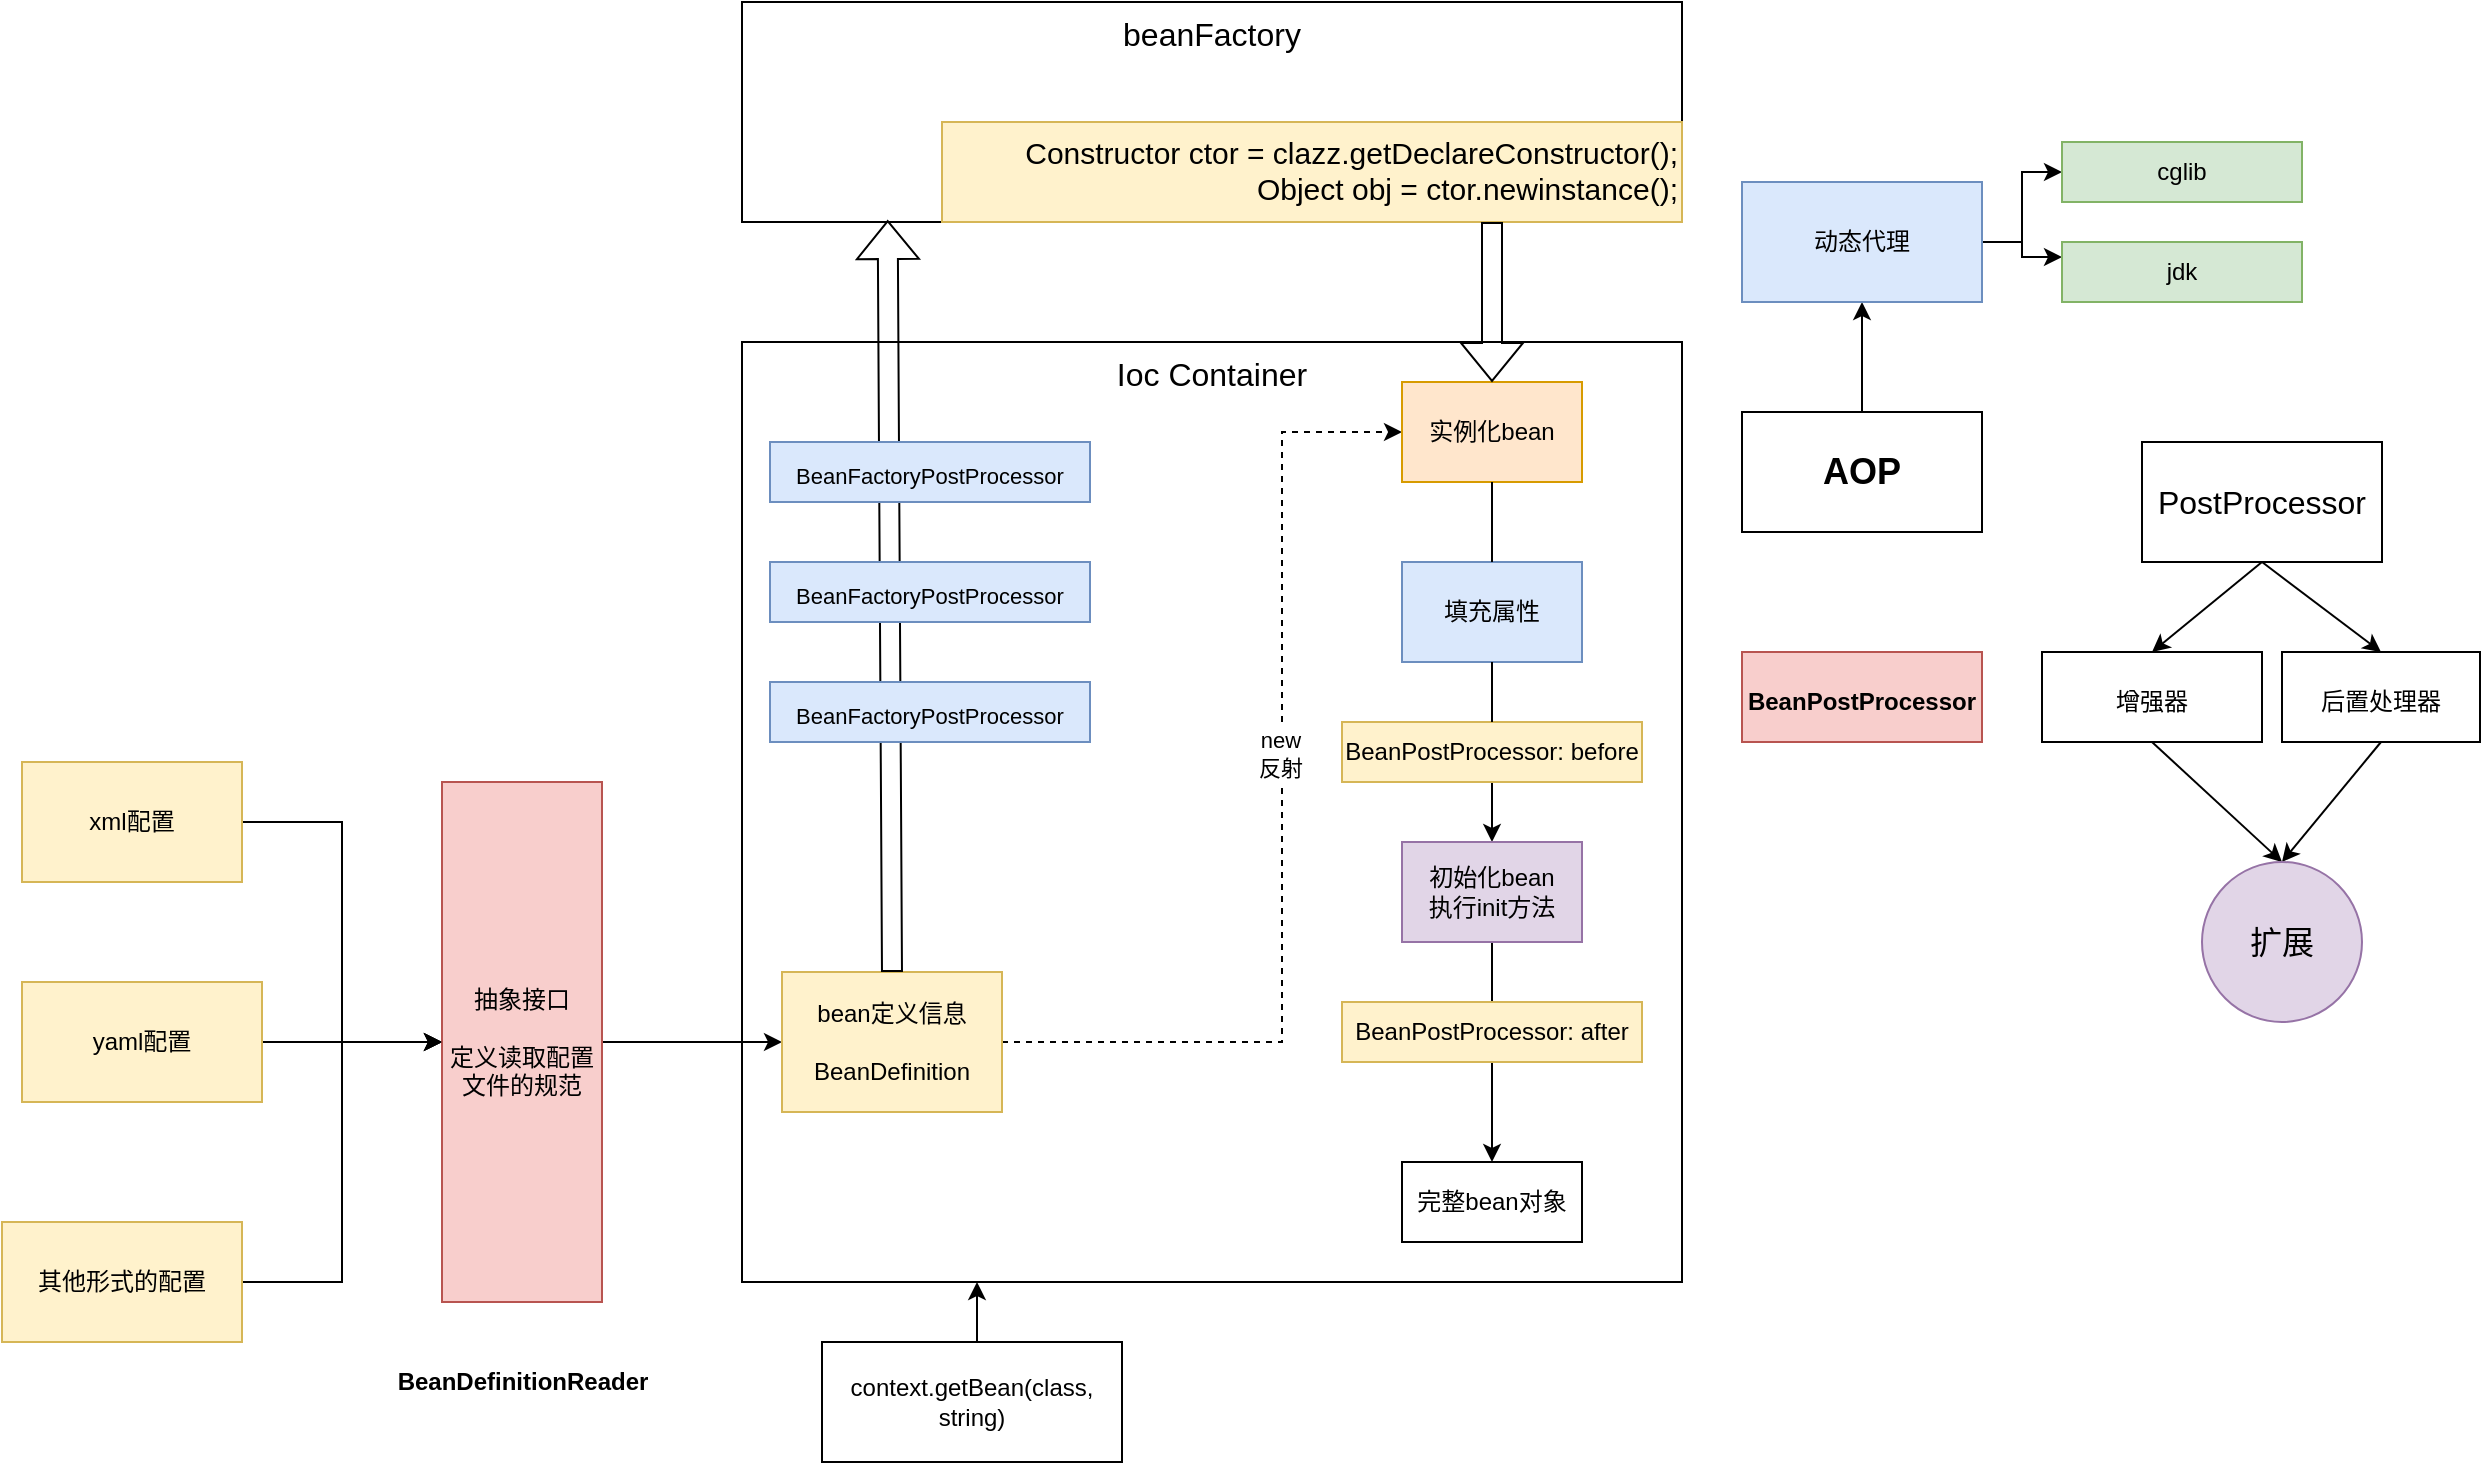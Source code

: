 <mxfile version="16.4.6" type="github">
  <diagram id="GTqQwn-BYpsyxhlhB6gD" name="第 1 页">
    <mxGraphModel dx="946" dy="2185" grid="1" gridSize="10" guides="1" tooltips="1" connect="1" arrows="1" fold="1" page="1" pageScale="1" pageWidth="827" pageHeight="1169" math="0" shadow="0">
      <root>
        <mxCell id="0" />
        <mxCell id="1" parent="0" />
        <mxCell id="BKS__MrW8ptgUIP7V3R3-1" value="&lt;font style=&quot;font-size: 16px&quot;&gt;Ioc Container&lt;/font&gt;" style="whiteSpace=wrap;html=1;aspect=fixed;align=center;verticalAlign=top;" vertex="1" parent="1">
          <mxGeometry x="400" y="100" width="470" height="470" as="geometry" />
        </mxCell>
        <mxCell id="BKS__MrW8ptgUIP7V3R3-33" style="edgeStyle=orthogonalEdgeStyle;rounded=0;orthogonalLoop=1;jettySize=auto;html=1;exitX=0.5;exitY=0;exitDx=0;exitDy=0;entryX=0.25;entryY=1;entryDx=0;entryDy=0;" edge="1" parent="1" source="BKS__MrW8ptgUIP7V3R3-9" target="BKS__MrW8ptgUIP7V3R3-1">
          <mxGeometry relative="1" as="geometry" />
        </mxCell>
        <mxCell id="BKS__MrW8ptgUIP7V3R3-9" value="context.getBean(class,&lt;br&gt;string)" style="rounded=0;whiteSpace=wrap;html=1;" vertex="1" parent="1">
          <mxGeometry x="440" y="600" width="150" height="60" as="geometry" />
        </mxCell>
        <mxCell id="BKS__MrW8ptgUIP7V3R3-27" style="edgeStyle=orthogonalEdgeStyle;rounded=0;orthogonalLoop=1;jettySize=auto;html=1;exitX=1;exitY=0.5;exitDx=0;exitDy=0;entryX=0;entryY=0.5;entryDx=0;entryDy=0;" edge="1" parent="1" source="BKS__MrW8ptgUIP7V3R3-12" target="BKS__MrW8ptgUIP7V3R3-14">
          <mxGeometry relative="1" as="geometry" />
        </mxCell>
        <mxCell id="BKS__MrW8ptgUIP7V3R3-12" value="xml配置" style="rounded=0;whiteSpace=wrap;html=1;fillColor=#fff2cc;strokeColor=#d6b656;" vertex="1" parent="1">
          <mxGeometry x="40" y="310" width="110" height="60" as="geometry" />
        </mxCell>
        <mxCell id="BKS__MrW8ptgUIP7V3R3-28" style="edgeStyle=orthogonalEdgeStyle;rounded=0;orthogonalLoop=1;jettySize=auto;html=1;exitX=1;exitY=0.5;exitDx=0;exitDy=0;entryX=0;entryY=0.5;entryDx=0;entryDy=0;" edge="1" parent="1" source="BKS__MrW8ptgUIP7V3R3-13" target="BKS__MrW8ptgUIP7V3R3-14">
          <mxGeometry relative="1" as="geometry" />
        </mxCell>
        <mxCell id="BKS__MrW8ptgUIP7V3R3-13" value="yaml配置" style="rounded=0;whiteSpace=wrap;html=1;fillColor=#fff2cc;strokeColor=#d6b656;" vertex="1" parent="1">
          <mxGeometry x="40" y="420" width="120" height="60" as="geometry" />
        </mxCell>
        <mxCell id="BKS__MrW8ptgUIP7V3R3-23" style="edgeStyle=none;rounded=0;orthogonalLoop=1;jettySize=auto;html=1;exitX=1;exitY=0.5;exitDx=0;exitDy=0;entryX=0.5;entryY=1;entryDx=0;entryDy=0;" edge="1" parent="1" source="BKS__MrW8ptgUIP7V3R3-14" target="BKS__MrW8ptgUIP7V3R3-7">
          <mxGeometry relative="1" as="geometry" />
        </mxCell>
        <mxCell id="BKS__MrW8ptgUIP7V3R3-14" value="抽象接口&lt;br&gt;&lt;br&gt;定义读取配置文件的规范" style="rounded=0;whiteSpace=wrap;html=1;fillColor=#f8cecc;strokeColor=#b85450;" vertex="1" parent="1">
          <mxGeometry x="250" y="320" width="80" height="260" as="geometry" />
        </mxCell>
        <mxCell id="BKS__MrW8ptgUIP7V3R3-29" style="edgeStyle=orthogonalEdgeStyle;rounded=0;orthogonalLoop=1;jettySize=auto;html=1;exitX=1;exitY=0.5;exitDx=0;exitDy=0;entryX=0;entryY=0.5;entryDx=0;entryDy=0;" edge="1" parent="1" source="BKS__MrW8ptgUIP7V3R3-15" target="BKS__MrW8ptgUIP7V3R3-14">
          <mxGeometry relative="1" as="geometry" />
        </mxCell>
        <mxCell id="BKS__MrW8ptgUIP7V3R3-15" value="其他形式的配置" style="rounded=0;whiteSpace=wrap;html=1;fillColor=#fff2cc;strokeColor=#d6b656;" vertex="1" parent="1">
          <mxGeometry x="30" y="540" width="120" height="60" as="geometry" />
        </mxCell>
        <mxCell id="BKS__MrW8ptgUIP7V3R3-38" style="edgeStyle=orthogonalEdgeStyle;rounded=0;orthogonalLoop=1;jettySize=auto;html=1;exitX=0.5;exitY=0;exitDx=0;exitDy=0;entryX=0;entryY=0.5;entryDx=0;entryDy=0;dashed=1;" edge="1" parent="1" source="BKS__MrW8ptgUIP7V3R3-7" target="BKS__MrW8ptgUIP7V3R3-34">
          <mxGeometry relative="1" as="geometry">
            <Array as="points">
              <mxPoint x="670" y="450" />
              <mxPoint x="670" y="145" />
            </Array>
          </mxGeometry>
        </mxCell>
        <mxCell id="BKS__MrW8ptgUIP7V3R3-39" value="new&lt;br&gt;反射" style="edgeLabel;html=1;align=center;verticalAlign=middle;resizable=0;points=[];" vertex="1" connectable="0" parent="BKS__MrW8ptgUIP7V3R3-38">
          <mxGeometry x="0.125" y="1" relative="1" as="geometry">
            <mxPoint as="offset" />
          </mxGeometry>
        </mxCell>
        <mxCell id="BKS__MrW8ptgUIP7V3R3-7" value="bean定义信息&lt;br&gt;&lt;br&gt;BeanDefinition" style="rounded=0;whiteSpace=wrap;html=1;direction=south;fillColor=#fff2cc;strokeColor=#d6b656;" vertex="1" parent="1">
          <mxGeometry x="420" y="415" width="110" height="70" as="geometry" />
        </mxCell>
        <mxCell id="BKS__MrW8ptgUIP7V3R3-24" value="BeanDefinitionReader" style="text;html=1;resizable=0;autosize=1;align=center;verticalAlign=middle;points=[];fillColor=none;strokeColor=none;rounded=0;fontStyle=1" vertex="1" parent="1">
          <mxGeometry x="220" y="610" width="140" height="20" as="geometry" />
        </mxCell>
        <mxCell id="BKS__MrW8ptgUIP7V3R3-41" style="rounded=0;orthogonalLoop=1;jettySize=auto;html=1;exitX=0.5;exitY=1;exitDx=0;exitDy=0;entryX=0.5;entryY=0;entryDx=0;entryDy=0;startArrow=none;" edge="1" parent="1" source="BKS__MrW8ptgUIP7V3R3-70" target="BKS__MrW8ptgUIP7V3R3-35">
          <mxGeometry relative="1" as="geometry" />
        </mxCell>
        <mxCell id="BKS__MrW8ptgUIP7V3R3-34" value="实例化bean" style="rounded=0;whiteSpace=wrap;html=1;fillColor=#ffe6cc;strokeColor=#d79b00;" vertex="1" parent="1">
          <mxGeometry x="730" y="120" width="90" height="50" as="geometry" />
        </mxCell>
        <mxCell id="BKS__MrW8ptgUIP7V3R3-42" style="edgeStyle=none;rounded=0;orthogonalLoop=1;jettySize=auto;html=1;exitX=0.5;exitY=1;exitDx=0;exitDy=0;entryX=0.5;entryY=0;entryDx=0;entryDy=0;" edge="1" parent="1" source="BKS__MrW8ptgUIP7V3R3-35" target="BKS__MrW8ptgUIP7V3R3-36">
          <mxGeometry relative="1" as="geometry" />
        </mxCell>
        <mxCell id="BKS__MrW8ptgUIP7V3R3-35" value="初始化bean&lt;br&gt;执行init方法" style="rounded=0;whiteSpace=wrap;html=1;fillColor=#e1d5e7;strokeColor=#9673a6;" vertex="1" parent="1">
          <mxGeometry x="730" y="350" width="90" height="50" as="geometry" />
        </mxCell>
        <mxCell id="BKS__MrW8ptgUIP7V3R3-36" value="完整bean对象" style="rounded=0;whiteSpace=wrap;html=1;" vertex="1" parent="1">
          <mxGeometry x="730" y="510" width="90" height="40" as="geometry" />
        </mxCell>
        <mxCell id="BKS__MrW8ptgUIP7V3R3-43" value="&lt;font style=&quot;font-size: 16px&quot;&gt;beanFactory&lt;/font&gt;" style="rounded=0;whiteSpace=wrap;html=1;verticalAlign=top;" vertex="1" parent="1">
          <mxGeometry x="400" y="-70" width="470" height="110" as="geometry" />
        </mxCell>
        <mxCell id="BKS__MrW8ptgUIP7V3R3-44" value="&lt;div&gt;Constructor ctor = clazz.getDeclareConstructor();&lt;/div&gt;&lt;div&gt;Object obj = ctor.newinstance();&lt;/div&gt;" style="rounded=0;whiteSpace=wrap;html=1;fontSize=15;align=right;verticalAlign=top;fillColor=#fff2cc;strokeColor=#d6b656;" vertex="1" parent="1">
          <mxGeometry x="500" y="-10" width="370" height="50" as="geometry" />
        </mxCell>
        <mxCell id="BKS__MrW8ptgUIP7V3R3-45" value="" style="shape=flexArrow;endArrow=classic;html=1;rounded=0;fontSize=16;entryX=0.5;entryY=0;entryDx=0;entryDy=0;" edge="1" parent="1" target="BKS__MrW8ptgUIP7V3R3-34">
          <mxGeometry width="50" height="50" relative="1" as="geometry">
            <mxPoint x="775" y="40" as="sourcePoint" />
            <mxPoint x="750" y="30" as="targetPoint" />
          </mxGeometry>
        </mxCell>
        <mxCell id="BKS__MrW8ptgUIP7V3R3-52" style="edgeStyle=none;rounded=0;orthogonalLoop=1;jettySize=auto;html=1;exitX=0.5;exitY=1;exitDx=0;exitDy=0;entryX=0.5;entryY=0;entryDx=0;entryDy=0;fontSize=12;" edge="1" parent="1" source="BKS__MrW8ptgUIP7V3R3-46" target="BKS__MrW8ptgUIP7V3R3-47">
          <mxGeometry relative="1" as="geometry" />
        </mxCell>
        <mxCell id="BKS__MrW8ptgUIP7V3R3-53" style="edgeStyle=none;rounded=0;orthogonalLoop=1;jettySize=auto;html=1;exitX=0.5;exitY=1;exitDx=0;exitDy=0;entryX=0.5;entryY=0;entryDx=0;entryDy=0;fontSize=12;" edge="1" parent="1" source="BKS__MrW8ptgUIP7V3R3-46" target="BKS__MrW8ptgUIP7V3R3-48">
          <mxGeometry relative="1" as="geometry" />
        </mxCell>
        <mxCell id="BKS__MrW8ptgUIP7V3R3-46" value="PostProcessor" style="rounded=0;whiteSpace=wrap;html=1;fontSize=16;" vertex="1" parent="1">
          <mxGeometry x="1100" y="150" width="120" height="60" as="geometry" />
        </mxCell>
        <mxCell id="BKS__MrW8ptgUIP7V3R3-55" style="edgeStyle=none;rounded=0;orthogonalLoop=1;jettySize=auto;html=1;exitX=0.5;exitY=1;exitDx=0;exitDy=0;fontSize=12;entryX=0.5;entryY=0;entryDx=0;entryDy=0;" edge="1" parent="1" source="BKS__MrW8ptgUIP7V3R3-47" target="BKS__MrW8ptgUIP7V3R3-86">
          <mxGeometry relative="1" as="geometry">
            <mxPoint x="1160" y="355" as="targetPoint" />
          </mxGeometry>
        </mxCell>
        <mxCell id="BKS__MrW8ptgUIP7V3R3-47" value="&lt;font style=&quot;font-size: 12px&quot;&gt;增强器&lt;/font&gt;" style="rounded=0;whiteSpace=wrap;html=1;fontSize=16;" vertex="1" parent="1">
          <mxGeometry x="1050" y="255" width="110" height="45" as="geometry" />
        </mxCell>
        <mxCell id="BKS__MrW8ptgUIP7V3R3-56" style="edgeStyle=none;rounded=0;orthogonalLoop=1;jettySize=auto;html=1;exitX=0.5;exitY=1;exitDx=0;exitDy=0;fontSize=12;entryX=0.5;entryY=0;entryDx=0;entryDy=0;" edge="1" parent="1" source="BKS__MrW8ptgUIP7V3R3-48" target="BKS__MrW8ptgUIP7V3R3-86">
          <mxGeometry relative="1" as="geometry">
            <mxPoint x="1170" y="356" as="targetPoint" />
          </mxGeometry>
        </mxCell>
        <mxCell id="BKS__MrW8ptgUIP7V3R3-48" value="&lt;font style=&quot;font-size: 12px&quot;&gt;后置处理器&lt;/font&gt;" style="rounded=0;whiteSpace=wrap;html=1;fontSize=16;" vertex="1" parent="1">
          <mxGeometry x="1170" y="255" width="99" height="45" as="geometry" />
        </mxCell>
        <mxCell id="BKS__MrW8ptgUIP7V3R3-58" value="" style="shape=flexArrow;endArrow=classic;html=1;rounded=0;fontSize=16;entryX=0.155;entryY=0.991;entryDx=0;entryDy=0;entryPerimeter=0;exitX=0;exitY=0.5;exitDx=0;exitDy=0;" edge="1" parent="1" source="BKS__MrW8ptgUIP7V3R3-7" target="BKS__MrW8ptgUIP7V3R3-43">
          <mxGeometry width="50" height="50" relative="1" as="geometry">
            <mxPoint x="470" y="400" as="sourcePoint" />
            <mxPoint x="550" y="300" as="targetPoint" />
          </mxGeometry>
        </mxCell>
        <mxCell id="BKS__MrW8ptgUIP7V3R3-59" value="&lt;font style=&quot;font-size: 11px&quot;&gt;BeanFactoryPostProcessor&lt;/font&gt;" style="rounded=0;whiteSpace=wrap;html=1;fontSize=16;fillColor=#dae8fc;strokeColor=#6c8ebf;" vertex="1" parent="1">
          <mxGeometry x="414" y="150" width="160" height="30" as="geometry" />
        </mxCell>
        <mxCell id="BKS__MrW8ptgUIP7V3R3-62" value="&lt;font style=&quot;font-size: 11px&quot;&gt;BeanFactoryPostProcessor&lt;/font&gt;" style="rounded=0;whiteSpace=wrap;html=1;fontSize=16;fillColor=#dae8fc;strokeColor=#6c8ebf;" vertex="1" parent="1">
          <mxGeometry x="414" y="210" width="160" height="30" as="geometry" />
        </mxCell>
        <mxCell id="BKS__MrW8ptgUIP7V3R3-63" value="&lt;font style=&quot;font-size: 11px&quot;&gt;BeanFactoryPostProcessor&lt;/font&gt;" style="rounded=0;whiteSpace=wrap;html=1;fontSize=16;fillColor=#dae8fc;strokeColor=#6c8ebf;" vertex="1" parent="1">
          <mxGeometry x="414" y="270" width="160" height="30" as="geometry" />
        </mxCell>
        <mxCell id="BKS__MrW8ptgUIP7V3R3-65" value="&lt;font style=&quot;font-size: 12px&quot;&gt;BeanPostProcessor&lt;br&gt;&lt;/font&gt;" style="rounded=0;whiteSpace=wrap;html=1;fontSize=16;fontStyle=1;fillColor=#f8cecc;strokeColor=#b85450;" vertex="1" parent="1">
          <mxGeometry x="900" y="255" width="120" height="45" as="geometry" />
        </mxCell>
        <mxCell id="BKS__MrW8ptgUIP7V3R3-66" value="填充属性" style="rounded=0;whiteSpace=wrap;html=1;fillColor=#dae8fc;strokeColor=#6c8ebf;" vertex="1" parent="1">
          <mxGeometry x="730" y="210" width="90" height="50" as="geometry" />
        </mxCell>
        <mxCell id="BKS__MrW8ptgUIP7V3R3-69" value="" style="rounded=0;orthogonalLoop=1;jettySize=auto;html=1;exitX=0.5;exitY=1;exitDx=0;exitDy=0;entryX=0.5;entryY=0;entryDx=0;entryDy=0;endArrow=none;" edge="1" parent="1" source="BKS__MrW8ptgUIP7V3R3-34" target="BKS__MrW8ptgUIP7V3R3-66">
          <mxGeometry relative="1" as="geometry">
            <mxPoint x="775" y="170" as="sourcePoint" />
            <mxPoint x="775" y="350" as="targetPoint" />
          </mxGeometry>
        </mxCell>
        <mxCell id="BKS__MrW8ptgUIP7V3R3-70" value="BeanPostProcessor: before" style="rounded=0;whiteSpace=wrap;html=1;fontSize=12;fillColor=#fff2cc;strokeColor=#d6b656;" vertex="1" parent="1">
          <mxGeometry x="700" y="290" width="150" height="30" as="geometry" />
        </mxCell>
        <mxCell id="BKS__MrW8ptgUIP7V3R3-71" value="" style="rounded=0;orthogonalLoop=1;jettySize=auto;html=1;exitX=0.5;exitY=1;exitDx=0;exitDy=0;entryX=0.5;entryY=0;entryDx=0;entryDy=0;startArrow=none;endArrow=none;" edge="1" parent="1" source="BKS__MrW8ptgUIP7V3R3-66" target="BKS__MrW8ptgUIP7V3R3-70">
          <mxGeometry relative="1" as="geometry">
            <mxPoint x="775" y="260" as="sourcePoint" />
            <mxPoint x="775" y="350" as="targetPoint" />
          </mxGeometry>
        </mxCell>
        <mxCell id="BKS__MrW8ptgUIP7V3R3-72" value="BeanPostProcessor: after" style="rounded=0;whiteSpace=wrap;html=1;fontSize=12;fillColor=#fff2cc;strokeColor=#d6b656;" vertex="1" parent="1">
          <mxGeometry x="700" y="430" width="150" height="30" as="geometry" />
        </mxCell>
        <mxCell id="BKS__MrW8ptgUIP7V3R3-85" style="edgeStyle=orthogonalEdgeStyle;rounded=0;orthogonalLoop=1;jettySize=auto;html=1;exitX=0.5;exitY=0;exitDx=0;exitDy=0;fontSize=12;" edge="1" parent="1" source="BKS__MrW8ptgUIP7V3R3-73" target="BKS__MrW8ptgUIP7V3R3-74">
          <mxGeometry relative="1" as="geometry" />
        </mxCell>
        <mxCell id="BKS__MrW8ptgUIP7V3R3-73" value="&lt;font style=&quot;font-size: 18px&quot;&gt;AOP&lt;/font&gt;" style="rounded=0;whiteSpace=wrap;html=1;fontSize=12;fontStyle=1" vertex="1" parent="1">
          <mxGeometry x="900" y="135" width="120" height="60" as="geometry" />
        </mxCell>
        <mxCell id="BKS__MrW8ptgUIP7V3R3-83" style="edgeStyle=orthogonalEdgeStyle;rounded=0;orthogonalLoop=1;jettySize=auto;html=1;exitX=1;exitY=0.5;exitDx=0;exitDy=0;entryX=0;entryY=0.25;entryDx=0;entryDy=0;fontSize=12;" edge="1" parent="1" source="BKS__MrW8ptgUIP7V3R3-74" target="BKS__MrW8ptgUIP7V3R3-75">
          <mxGeometry relative="1" as="geometry" />
        </mxCell>
        <mxCell id="BKS__MrW8ptgUIP7V3R3-84" style="edgeStyle=orthogonalEdgeStyle;rounded=0;orthogonalLoop=1;jettySize=auto;html=1;exitX=1;exitY=0.5;exitDx=0;exitDy=0;entryX=0;entryY=0.5;entryDx=0;entryDy=0;fontSize=12;" edge="1" parent="1" source="BKS__MrW8ptgUIP7V3R3-74" target="BKS__MrW8ptgUIP7V3R3-76">
          <mxGeometry relative="1" as="geometry" />
        </mxCell>
        <mxCell id="BKS__MrW8ptgUIP7V3R3-74" value="动态代理" style="rounded=0;whiteSpace=wrap;html=1;fontSize=12;fillColor=#dae8fc;strokeColor=#6c8ebf;" vertex="1" parent="1">
          <mxGeometry x="900" y="20" width="120" height="60" as="geometry" />
        </mxCell>
        <mxCell id="BKS__MrW8ptgUIP7V3R3-75" value="jdk" style="rounded=0;whiteSpace=wrap;html=1;fontSize=12;fillColor=#d5e8d4;strokeColor=#82b366;" vertex="1" parent="1">
          <mxGeometry x="1060" y="50" width="120" height="30" as="geometry" />
        </mxCell>
        <mxCell id="BKS__MrW8ptgUIP7V3R3-76" value="cglib" style="rounded=0;whiteSpace=wrap;html=1;fontSize=12;fillColor=#d5e8d4;strokeColor=#82b366;" vertex="1" parent="1">
          <mxGeometry x="1060" width="120" height="30" as="geometry" />
        </mxCell>
        <mxCell id="BKS__MrW8ptgUIP7V3R3-86" value="&lt;span style=&quot;font-size: 16px&quot;&gt;扩展&lt;/span&gt;" style="ellipse;whiteSpace=wrap;html=1;aspect=fixed;fontSize=12;fillColor=#e1d5e7;strokeColor=#9673a6;" vertex="1" parent="1">
          <mxGeometry x="1130" y="360" width="80" height="80" as="geometry" />
        </mxCell>
      </root>
    </mxGraphModel>
  </diagram>
</mxfile>
